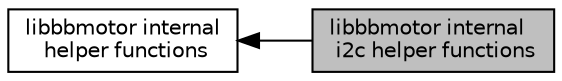 digraph "libbbmotor internal i2c helper functions"
{
  edge [fontname="Helvetica",fontsize="10",labelfontname="Helvetica",labelfontsize="10"];
  node [fontname="Helvetica",fontsize="10",shape=record];
  rankdir=LR;
  Node1 [label="libbbmotor internal\l helper functions",height=0.2,width=0.4,color="black", fillcolor="white", style="filled",URL="$group__libbbmotor__internal.html",tooltip="libbbmotor helper functions "];
  Node0 [label="libbbmotor internal\l i2c helper functions",height=0.2,width=0.4,color="black", fillcolor="grey75", style="filled", fontcolor="black"];
  Node1->Node0 [shape=plaintext, dir="back", style="solid"];
}
